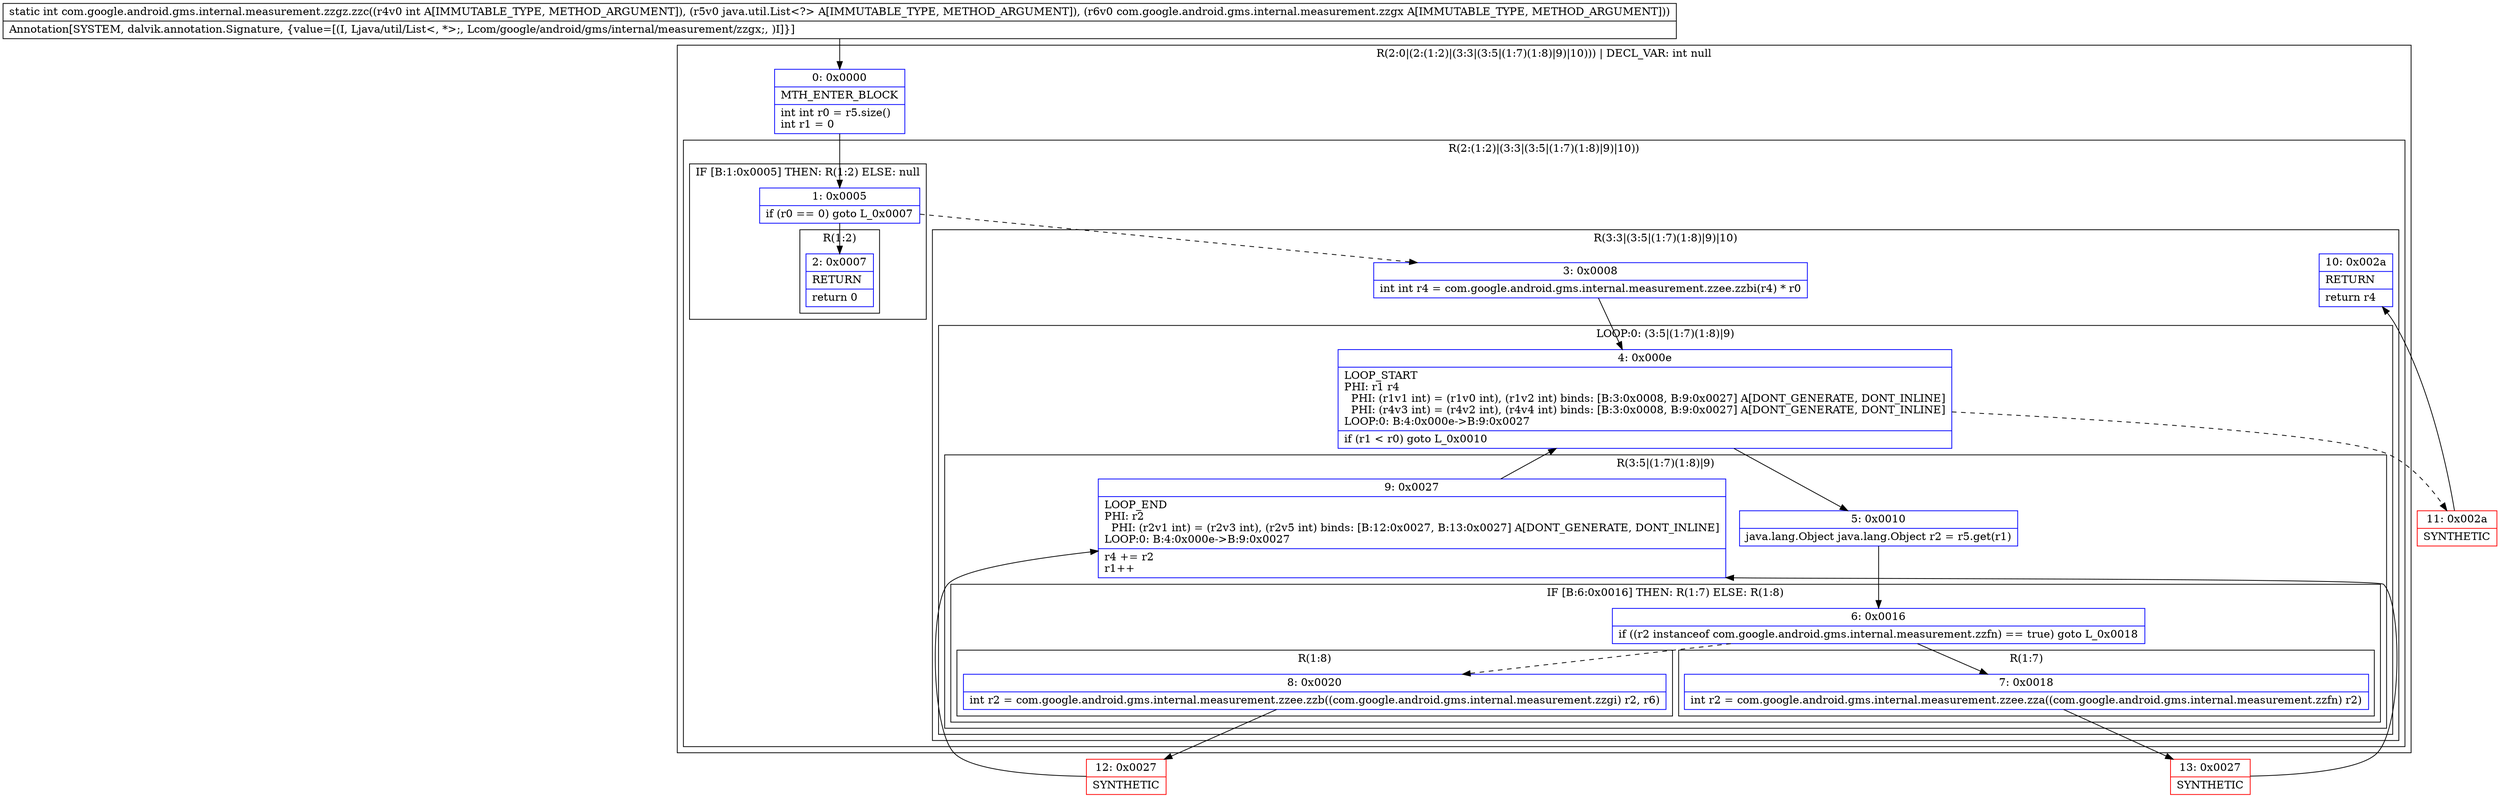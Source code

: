 digraph "CFG forcom.google.android.gms.internal.measurement.zzgz.zzc(ILjava\/util\/List;Lcom\/google\/android\/gms\/internal\/measurement\/zzgx;)I" {
subgraph cluster_Region_1943636892 {
label = "R(2:0|(2:(1:2)|(3:3|(3:5|(1:7)(1:8)|9)|10))) | DECL_VAR: int null\l";
node [shape=record,color=blue];
Node_0 [shape=record,label="{0\:\ 0x0000|MTH_ENTER_BLOCK\l|int int r0 = r5.size()\lint r1 = 0\l}"];
subgraph cluster_Region_2024432783 {
label = "R(2:(1:2)|(3:3|(3:5|(1:7)(1:8)|9)|10))";
node [shape=record,color=blue];
subgraph cluster_IfRegion_1313915535 {
label = "IF [B:1:0x0005] THEN: R(1:2) ELSE: null";
node [shape=record,color=blue];
Node_1 [shape=record,label="{1\:\ 0x0005|if (r0 == 0) goto L_0x0007\l}"];
subgraph cluster_Region_1373515928 {
label = "R(1:2)";
node [shape=record,color=blue];
Node_2 [shape=record,label="{2\:\ 0x0007|RETURN\l|return 0\l}"];
}
}
subgraph cluster_Region_1752102836 {
label = "R(3:3|(3:5|(1:7)(1:8)|9)|10)";
node [shape=record,color=blue];
Node_3 [shape=record,label="{3\:\ 0x0008|int int r4 = com.google.android.gms.internal.measurement.zzee.zzbi(r4) * r0\l}"];
subgraph cluster_LoopRegion_1271864799 {
label = "LOOP:0: (3:5|(1:7)(1:8)|9)";
node [shape=record,color=blue];
Node_4 [shape=record,label="{4\:\ 0x000e|LOOP_START\lPHI: r1 r4 \l  PHI: (r1v1 int) = (r1v0 int), (r1v2 int) binds: [B:3:0x0008, B:9:0x0027] A[DONT_GENERATE, DONT_INLINE]\l  PHI: (r4v3 int) = (r4v2 int), (r4v4 int) binds: [B:3:0x0008, B:9:0x0027] A[DONT_GENERATE, DONT_INLINE]\lLOOP:0: B:4:0x000e\-\>B:9:0x0027\l|if (r1 \< r0) goto L_0x0010\l}"];
subgraph cluster_Region_1962273361 {
label = "R(3:5|(1:7)(1:8)|9)";
node [shape=record,color=blue];
Node_5 [shape=record,label="{5\:\ 0x0010|java.lang.Object java.lang.Object r2 = r5.get(r1)\l}"];
subgraph cluster_IfRegion_1022958330 {
label = "IF [B:6:0x0016] THEN: R(1:7) ELSE: R(1:8)";
node [shape=record,color=blue];
Node_6 [shape=record,label="{6\:\ 0x0016|if ((r2 instanceof com.google.android.gms.internal.measurement.zzfn) == true) goto L_0x0018\l}"];
subgraph cluster_Region_599103878 {
label = "R(1:7)";
node [shape=record,color=blue];
Node_7 [shape=record,label="{7\:\ 0x0018|int r2 = com.google.android.gms.internal.measurement.zzee.zza((com.google.android.gms.internal.measurement.zzfn) r2)\l}"];
}
subgraph cluster_Region_271010250 {
label = "R(1:8)";
node [shape=record,color=blue];
Node_8 [shape=record,label="{8\:\ 0x0020|int r2 = com.google.android.gms.internal.measurement.zzee.zzb((com.google.android.gms.internal.measurement.zzgi) r2, r6)\l}"];
}
}
Node_9 [shape=record,label="{9\:\ 0x0027|LOOP_END\lPHI: r2 \l  PHI: (r2v1 int) = (r2v3 int), (r2v5 int) binds: [B:12:0x0027, B:13:0x0027] A[DONT_GENERATE, DONT_INLINE]\lLOOP:0: B:4:0x000e\-\>B:9:0x0027\l|r4 += r2\lr1++\l}"];
}
}
Node_10 [shape=record,label="{10\:\ 0x002a|RETURN\l|return r4\l}"];
}
}
}
Node_11 [shape=record,color=red,label="{11\:\ 0x002a|SYNTHETIC\l}"];
Node_12 [shape=record,color=red,label="{12\:\ 0x0027|SYNTHETIC\l}"];
Node_13 [shape=record,color=red,label="{13\:\ 0x0027|SYNTHETIC\l}"];
MethodNode[shape=record,label="{static int com.google.android.gms.internal.measurement.zzgz.zzc((r4v0 int A[IMMUTABLE_TYPE, METHOD_ARGUMENT]), (r5v0 java.util.List\<?\> A[IMMUTABLE_TYPE, METHOD_ARGUMENT]), (r6v0 com.google.android.gms.internal.measurement.zzgx A[IMMUTABLE_TYPE, METHOD_ARGUMENT]))  | Annotation[SYSTEM, dalvik.annotation.Signature, \{value=[(I, Ljava\/util\/List\<, *\>;, Lcom\/google\/android\/gms\/internal\/measurement\/zzgx;, )I]\}]\l}"];
MethodNode -> Node_0;
Node_0 -> Node_1;
Node_1 -> Node_2;
Node_1 -> Node_3[style=dashed];
Node_3 -> Node_4;
Node_4 -> Node_5;
Node_4 -> Node_11[style=dashed];
Node_5 -> Node_6;
Node_6 -> Node_7;
Node_6 -> Node_8[style=dashed];
Node_7 -> Node_13;
Node_8 -> Node_12;
Node_9 -> Node_4;
Node_11 -> Node_10;
Node_12 -> Node_9;
Node_13 -> Node_9;
}

